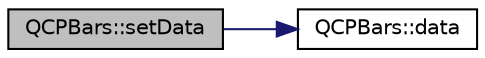 digraph "QCPBars::setData"
{
 // LATEX_PDF_SIZE
  edge [fontname="Helvetica",fontsize="10",labelfontname="Helvetica",labelfontsize="10"];
  node [fontname="Helvetica",fontsize="10",shape=record];
  rankdir="LR";
  Node1 [label="QCPBars::setData",height=0.2,width=0.4,color="black", fillcolor="grey75", style="filled", fontcolor="black",tooltip=" "];
  Node1 -> Node2 [color="midnightblue",fontsize="10",style="solid",fontname="Helvetica"];
  Node2 [label="QCPBars::data",height=0.2,width=0.4,color="black", fillcolor="white", style="filled",URL="$classQCPBars.html#a7e373a534d82e18ed27b3fafd1f08fae",tooltip=" "];
}
